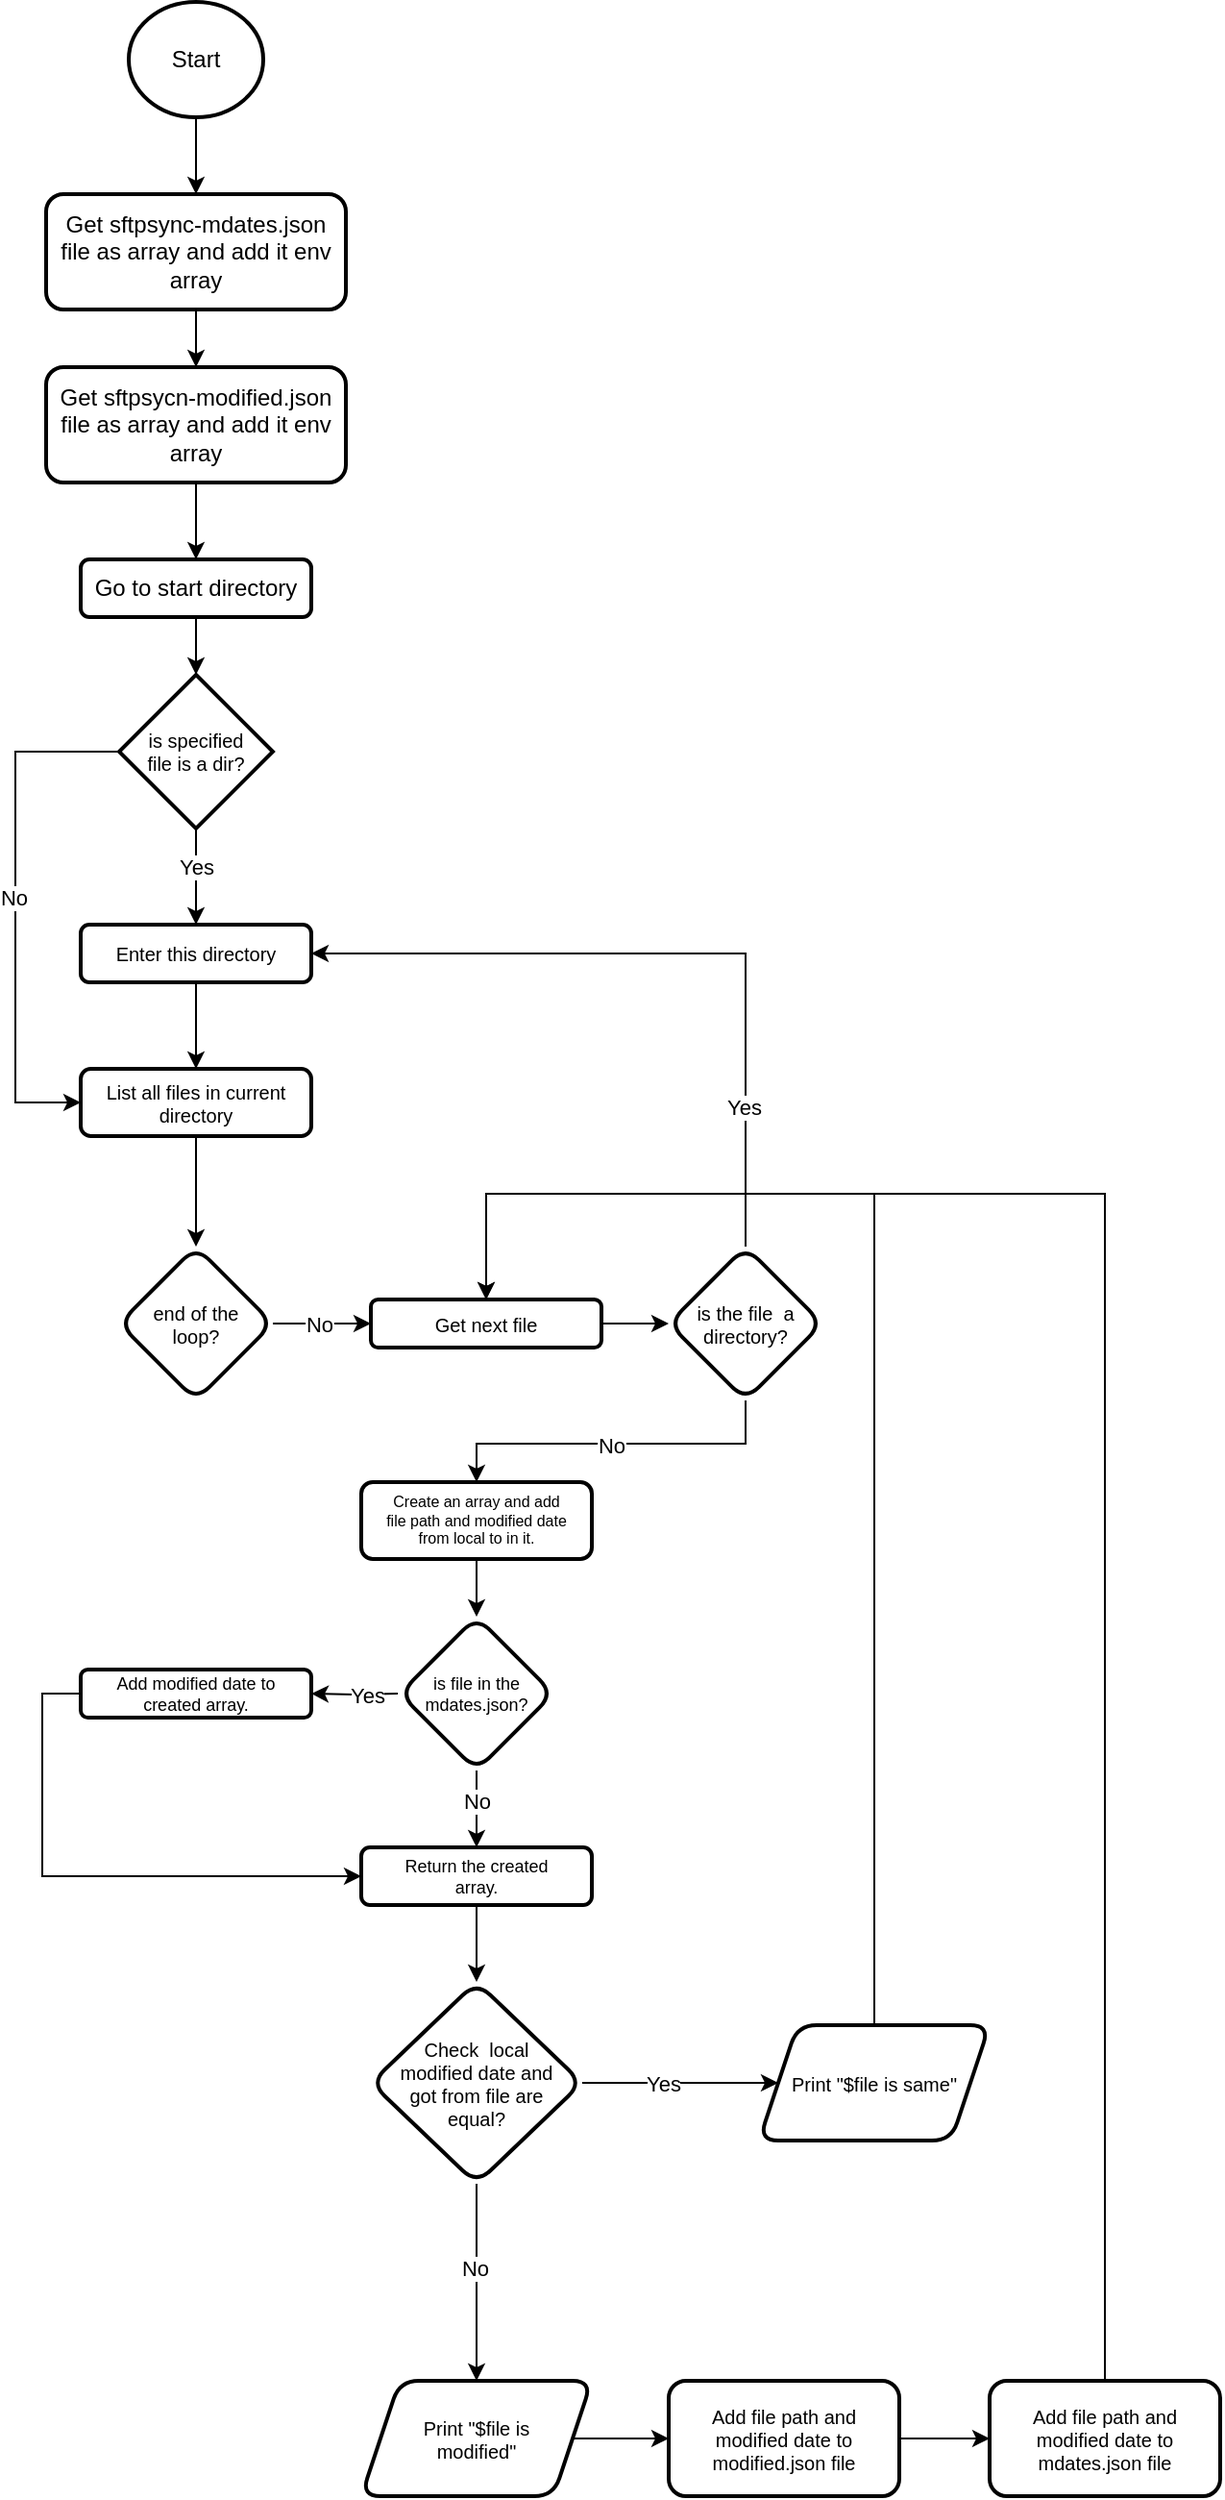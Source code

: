 <mxfile version="23.1.1" type="github">
  <diagram name="Sayfa -1" id="lxrp0j3HNtBndT4-ZyAu">
    <mxGraphModel dx="848" dy="1654" grid="1" gridSize="10" guides="1" tooltips="1" connect="1" arrows="1" fold="1" page="1" pageScale="1" pageWidth="827" pageHeight="1169" math="0" shadow="0">
      <root>
        <mxCell id="0" />
        <mxCell id="1" parent="0" />
        <mxCell id="jzBlY938i3cT21ndofOo-36" value="" style="edgeStyle=orthogonalEdgeStyle;rounded=0;orthogonalLoop=1;jettySize=auto;html=1;" edge="1" parent="1" source="jzBlY938i3cT21ndofOo-1" target="jzBlY938i3cT21ndofOo-35">
          <mxGeometry relative="1" as="geometry" />
        </mxCell>
        <mxCell id="jzBlY938i3cT21ndofOo-1" value="Start" style="strokeWidth=2;html=1;shape=mxgraph.flowchart.start_2;whiteSpace=wrap;" vertex="1" parent="1">
          <mxGeometry x="379" y="-120" width="70" height="60" as="geometry" />
        </mxCell>
        <mxCell id="jzBlY938i3cT21ndofOo-14" value="" style="edgeStyle=orthogonalEdgeStyle;rounded=0;orthogonalLoop=1;jettySize=auto;html=1;" edge="1" parent="1" source="jzBlY938i3cT21ndofOo-6" target="jzBlY938i3cT21ndofOo-13">
          <mxGeometry relative="1" as="geometry" />
        </mxCell>
        <mxCell id="jzBlY938i3cT21ndofOo-15" value="Yes" style="edgeLabel;html=1;align=center;verticalAlign=middle;resizable=0;points=[];" vertex="1" connectable="0" parent="jzBlY938i3cT21ndofOo-14">
          <mxGeometry x="-0.203" relative="1" as="geometry">
            <mxPoint as="offset" />
          </mxGeometry>
        </mxCell>
        <mxCell id="jzBlY938i3cT21ndofOo-24" value="" style="edgeStyle=orthogonalEdgeStyle;rounded=0;orthogonalLoop=1;jettySize=auto;html=1;entryX=0;entryY=0.5;entryDx=0;entryDy=0;" edge="1" parent="1" source="jzBlY938i3cT21ndofOo-6" target="jzBlY938i3cT21ndofOo-16">
          <mxGeometry relative="1" as="geometry">
            <mxPoint x="314" y="270" as="targetPoint" />
            <Array as="points">
              <mxPoint x="320" y="270" />
              <mxPoint x="320" y="453" />
            </Array>
          </mxGeometry>
        </mxCell>
        <mxCell id="jzBlY938i3cT21ndofOo-25" value="No" style="edgeLabel;html=1;align=center;verticalAlign=middle;resizable=0;points=[];" vertex="1" connectable="0" parent="jzBlY938i3cT21ndofOo-24">
          <mxGeometry x="-0.054" y="-3" relative="1" as="geometry">
            <mxPoint x="2" y="2" as="offset" />
          </mxGeometry>
        </mxCell>
        <mxCell id="jzBlY938i3cT21ndofOo-6" value="is specified file is a dir?" style="rhombus;whiteSpace=wrap;html=1;fontSize=10;strokeWidth=2;spacing=14;" vertex="1" parent="1">
          <mxGeometry x="374" y="230" width="80" height="80" as="geometry" />
        </mxCell>
        <mxCell id="jzBlY938i3cT21ndofOo-11" value="" style="edgeStyle=orthogonalEdgeStyle;rounded=0;orthogonalLoop=1;jettySize=auto;html=1;entryX=0.5;entryY=0;entryDx=0;entryDy=0;" edge="1" parent="1" source="jzBlY938i3cT21ndofOo-8" target="jzBlY938i3cT21ndofOo-6">
          <mxGeometry relative="1" as="geometry">
            <mxPoint x="414" y="230" as="targetPoint" />
          </mxGeometry>
        </mxCell>
        <mxCell id="jzBlY938i3cT21ndofOo-8" value="Go to start directory" style="rounded=1;whiteSpace=wrap;html=1;strokeWidth=2;" vertex="1" parent="1">
          <mxGeometry x="354" y="170" width="120" height="30" as="geometry" />
        </mxCell>
        <mxCell id="jzBlY938i3cT21ndofOo-17" value="" style="edgeStyle=orthogonalEdgeStyle;rounded=0;orthogonalLoop=1;jettySize=auto;html=1;" edge="1" parent="1" source="jzBlY938i3cT21ndofOo-13" target="jzBlY938i3cT21ndofOo-16">
          <mxGeometry relative="1" as="geometry" />
        </mxCell>
        <mxCell id="jzBlY938i3cT21ndofOo-13" value="Enter this directory" style="rounded=1;whiteSpace=wrap;html=1;fontSize=10;strokeWidth=2;spacing=14;" vertex="1" parent="1">
          <mxGeometry x="354" y="360" width="120" height="30" as="geometry" />
        </mxCell>
        <mxCell id="jzBlY938i3cT21ndofOo-19" value="" style="edgeStyle=orthogonalEdgeStyle;rounded=0;orthogonalLoop=1;jettySize=auto;html=1;" edge="1" parent="1" source="jzBlY938i3cT21ndofOo-16" target="jzBlY938i3cT21ndofOo-18">
          <mxGeometry relative="1" as="geometry" />
        </mxCell>
        <mxCell id="jzBlY938i3cT21ndofOo-16" value="List all files in current directory" style="rounded=1;whiteSpace=wrap;html=1;fontSize=10;strokeWidth=2;spacing=14;" vertex="1" parent="1">
          <mxGeometry x="354" y="435" width="120" height="35" as="geometry" />
        </mxCell>
        <mxCell id="jzBlY938i3cT21ndofOo-27" value="" style="edgeStyle=orthogonalEdgeStyle;rounded=0;orthogonalLoop=1;jettySize=auto;html=1;entryX=0;entryY=0.5;entryDx=0;entryDy=0;" edge="1" parent="1" source="jzBlY938i3cT21ndofOo-18" target="jzBlY938i3cT21ndofOo-52">
          <mxGeometry relative="1" as="geometry">
            <mxPoint x="514" y="567.5" as="targetPoint" />
          </mxGeometry>
        </mxCell>
        <mxCell id="jzBlY938i3cT21ndofOo-28" value="No" style="edgeLabel;html=1;align=center;verticalAlign=middle;resizable=0;points=[];" vertex="1" connectable="0" parent="jzBlY938i3cT21ndofOo-27">
          <mxGeometry x="0.063" y="1" relative="1" as="geometry">
            <mxPoint x="-3" y="1" as="offset" />
          </mxGeometry>
        </mxCell>
        <mxCell id="jzBlY938i3cT21ndofOo-18" value="end of the loop?" style="rhombus;whiteSpace=wrap;html=1;fontSize=10;rounded=1;strokeWidth=2;spacing=14;" vertex="1" parent="1">
          <mxGeometry x="374" y="527.5" width="80" height="80" as="geometry" />
        </mxCell>
        <mxCell id="jzBlY938i3cT21ndofOo-30" style="edgeStyle=orthogonalEdgeStyle;rounded=0;orthogonalLoop=1;jettySize=auto;html=1;exitX=0.5;exitY=0;exitDx=0;exitDy=0;entryX=1;entryY=0.5;entryDx=0;entryDy=0;" edge="1" parent="1" source="jzBlY938i3cT21ndofOo-29" target="jzBlY938i3cT21ndofOo-13">
          <mxGeometry relative="1" as="geometry">
            <Array as="points">
              <mxPoint x="700" y="375" />
            </Array>
          </mxGeometry>
        </mxCell>
        <mxCell id="jzBlY938i3cT21ndofOo-31" value="Yes" style="edgeLabel;html=1;align=center;verticalAlign=middle;resizable=0;points=[];" vertex="1" connectable="0" parent="jzBlY938i3cT21ndofOo-30">
          <mxGeometry x="-0.617" relative="1" as="geometry">
            <mxPoint x="-1" as="offset" />
          </mxGeometry>
        </mxCell>
        <mxCell id="jzBlY938i3cT21ndofOo-33" value="" style="edgeStyle=orthogonalEdgeStyle;rounded=0;orthogonalLoop=1;jettySize=auto;html=1;entryX=0.5;entryY=0;entryDx=0;entryDy=0;exitX=0.5;exitY=1;exitDx=0;exitDy=0;" edge="1" parent="1" source="jzBlY938i3cT21ndofOo-29" target="jzBlY938i3cT21ndofOo-44">
          <mxGeometry relative="1" as="geometry">
            <mxPoint x="560" y="697.5" as="targetPoint" />
            <Array as="points">
              <mxPoint x="700" y="630" />
              <mxPoint x="560" y="630" />
            </Array>
          </mxGeometry>
        </mxCell>
        <mxCell id="jzBlY938i3cT21ndofOo-34" value="No" style="edgeLabel;html=1;align=center;verticalAlign=middle;resizable=0;points=[];" vertex="1" connectable="0" parent="jzBlY938i3cT21ndofOo-33">
          <mxGeometry x="-0.361" relative="1" as="geometry">
            <mxPoint x="-34" y="1" as="offset" />
          </mxGeometry>
        </mxCell>
        <mxCell id="jzBlY938i3cT21ndofOo-29" value="is the file&amp;nbsp; a directory?" style="rhombus;whiteSpace=wrap;html=1;fontSize=10;rounded=1;strokeWidth=2;spacing=14;" vertex="1" parent="1">
          <mxGeometry x="660" y="527.5" width="80" height="80" as="geometry" />
        </mxCell>
        <mxCell id="jzBlY938i3cT21ndofOo-38" style="edgeStyle=orthogonalEdgeStyle;rounded=0;orthogonalLoop=1;jettySize=auto;html=1;exitX=0.5;exitY=1;exitDx=0;exitDy=0;entryX=0.5;entryY=0;entryDx=0;entryDy=0;" edge="1" parent="1" source="jzBlY938i3cT21ndofOo-35" target="jzBlY938i3cT21ndofOo-37">
          <mxGeometry relative="1" as="geometry">
            <mxPoint x="414" y="50" as="targetPoint" />
          </mxGeometry>
        </mxCell>
        <mxCell id="jzBlY938i3cT21ndofOo-35" value="Get sftpsync-mdates.json file as array and add it env array" style="rounded=1;whiteSpace=wrap;html=1;strokeWidth=2;" vertex="1" parent="1">
          <mxGeometry x="336" y="-20" width="156" height="60" as="geometry" />
        </mxCell>
        <mxCell id="jzBlY938i3cT21ndofOo-39" style="edgeStyle=orthogonalEdgeStyle;rounded=0;orthogonalLoop=1;jettySize=auto;html=1;exitX=0.5;exitY=1;exitDx=0;exitDy=0;entryX=0.5;entryY=0;entryDx=0;entryDy=0;" edge="1" parent="1" source="jzBlY938i3cT21ndofOo-37" target="jzBlY938i3cT21ndofOo-8">
          <mxGeometry relative="1" as="geometry" />
        </mxCell>
        <mxCell id="jzBlY938i3cT21ndofOo-37" value="Get sftpsycn-modified.json file as array and add it env array" style="rounded=1;whiteSpace=wrap;html=1;strokeWidth=2;" vertex="1" parent="1">
          <mxGeometry x="336" y="70" width="156" height="60" as="geometry" />
        </mxCell>
        <mxCell id="jzBlY938i3cT21ndofOo-42" value="" style="edgeStyle=orthogonalEdgeStyle;rounded=0;orthogonalLoop=1;jettySize=auto;html=1;entryX=1;entryY=0.5;entryDx=0;entryDy=0;" edge="1" parent="1" target="jzBlY938i3cT21ndofOo-41">
          <mxGeometry relative="1" as="geometry">
            <mxPoint x="519" y="760" as="sourcePoint" />
            <mxPoint x="459" y="760" as="targetPoint" />
          </mxGeometry>
        </mxCell>
        <mxCell id="jzBlY938i3cT21ndofOo-43" value="Yes" style="edgeLabel;html=1;align=center;verticalAlign=middle;resizable=0;points=[];" vertex="1" connectable="0" parent="jzBlY938i3cT21ndofOo-42">
          <mxGeometry x="-0.307" y="1" relative="1" as="geometry">
            <mxPoint y="-1" as="offset" />
          </mxGeometry>
        </mxCell>
        <mxCell id="jzBlY938i3cT21ndofOo-47" value="" style="edgeStyle=orthogonalEdgeStyle;rounded=0;orthogonalLoop=1;jettySize=auto;html=1;" edge="1" parent="1" source="jzBlY938i3cT21ndofOo-40" target="jzBlY938i3cT21ndofOo-46">
          <mxGeometry relative="1" as="geometry" />
        </mxCell>
        <mxCell id="jzBlY938i3cT21ndofOo-49" value="No" style="edgeLabel;html=1;align=center;verticalAlign=middle;resizable=0;points=[];" vertex="1" connectable="0" parent="jzBlY938i3cT21ndofOo-47">
          <mxGeometry x="-0.191" relative="1" as="geometry">
            <mxPoint as="offset" />
          </mxGeometry>
        </mxCell>
        <mxCell id="jzBlY938i3cT21ndofOo-40" value="is file in the mdates.json?" style="rhombus;whiteSpace=wrap;html=1;fontSize=9;rounded=1;strokeWidth=2;spacing=14;" vertex="1" parent="1">
          <mxGeometry x="520" y="720" width="80" height="80" as="geometry" />
        </mxCell>
        <mxCell id="jzBlY938i3cT21ndofOo-48" style="edgeStyle=orthogonalEdgeStyle;rounded=0;orthogonalLoop=1;jettySize=auto;html=1;exitX=0;exitY=0.5;exitDx=0;exitDy=0;entryX=0;entryY=0.5;entryDx=0;entryDy=0;" edge="1" parent="1" source="jzBlY938i3cT21ndofOo-41" target="jzBlY938i3cT21ndofOo-46">
          <mxGeometry relative="1" as="geometry" />
        </mxCell>
        <mxCell id="jzBlY938i3cT21ndofOo-41" value="Add modified date to created array." style="rounded=1;whiteSpace=wrap;html=1;fontSize=9;strokeWidth=2;spacing=14;" vertex="1" parent="1">
          <mxGeometry x="354" y="747.5" width="120" height="25" as="geometry" />
        </mxCell>
        <mxCell id="jzBlY938i3cT21ndofOo-45" style="edgeStyle=orthogonalEdgeStyle;rounded=0;orthogonalLoop=1;jettySize=auto;html=1;exitX=0.5;exitY=1;exitDx=0;exitDy=0;entryX=0.5;entryY=0;entryDx=0;entryDy=0;" edge="1" parent="1" source="jzBlY938i3cT21ndofOo-44" target="jzBlY938i3cT21ndofOo-40">
          <mxGeometry relative="1" as="geometry" />
        </mxCell>
        <mxCell id="jzBlY938i3cT21ndofOo-44" value="Create an array and add file path and modified date from local to in it." style="rounded=1;whiteSpace=wrap;html=1;fontSize=8;strokeWidth=2;spacing=14;" vertex="1" parent="1">
          <mxGeometry x="500" y="650" width="120" height="40" as="geometry" />
        </mxCell>
        <mxCell id="jzBlY938i3cT21ndofOo-51" value="" style="edgeStyle=orthogonalEdgeStyle;rounded=0;orthogonalLoop=1;jettySize=auto;html=1;" edge="1" parent="1" source="jzBlY938i3cT21ndofOo-46" target="jzBlY938i3cT21ndofOo-50">
          <mxGeometry relative="1" as="geometry" />
        </mxCell>
        <mxCell id="jzBlY938i3cT21ndofOo-46" value="Return the created array." style="rounded=1;whiteSpace=wrap;html=1;fontSize=9;strokeWidth=2;spacing=14;" vertex="1" parent="1">
          <mxGeometry x="500" y="840" width="120" height="30" as="geometry" />
        </mxCell>
        <mxCell id="jzBlY938i3cT21ndofOo-58" value="" style="edgeStyle=orthogonalEdgeStyle;rounded=0;orthogonalLoop=1;jettySize=auto;html=1;" edge="1" parent="1" source="jzBlY938i3cT21ndofOo-50" target="jzBlY938i3cT21ndofOo-57">
          <mxGeometry relative="1" as="geometry" />
        </mxCell>
        <mxCell id="jzBlY938i3cT21ndofOo-59" value="Yes" style="edgeLabel;html=1;align=center;verticalAlign=middle;resizable=0;points=[];" vertex="1" connectable="0" parent="jzBlY938i3cT21ndofOo-58">
          <mxGeometry x="-0.072" y="-2" relative="1" as="geometry">
            <mxPoint x="-6" y="-2" as="offset" />
          </mxGeometry>
        </mxCell>
        <mxCell id="jzBlY938i3cT21ndofOo-62" value="" style="edgeStyle=orthogonalEdgeStyle;rounded=0;orthogonalLoop=1;jettySize=auto;html=1;" edge="1" parent="1" source="jzBlY938i3cT21ndofOo-50" target="jzBlY938i3cT21ndofOo-61">
          <mxGeometry relative="1" as="geometry" />
        </mxCell>
        <mxCell id="jzBlY938i3cT21ndofOo-63" value="No" style="edgeLabel;html=1;align=center;verticalAlign=middle;resizable=0;points=[];" vertex="1" connectable="0" parent="jzBlY938i3cT21ndofOo-62">
          <mxGeometry x="-0.156" y="-1" relative="1" as="geometry">
            <mxPoint as="offset" />
          </mxGeometry>
        </mxCell>
        <mxCell id="jzBlY938i3cT21ndofOo-50" value="Check&amp;nbsp; local modified date and got from file are equal?" style="rhombus;whiteSpace=wrap;html=1;fontSize=10;rounded=1;strokeWidth=2;spacing=16;" vertex="1" parent="1">
          <mxGeometry x="505" y="910" width="110" height="105" as="geometry" />
        </mxCell>
        <mxCell id="jzBlY938i3cT21ndofOo-53" style="edgeStyle=orthogonalEdgeStyle;rounded=0;orthogonalLoop=1;jettySize=auto;html=1;exitX=1;exitY=0.5;exitDx=0;exitDy=0;entryX=0;entryY=0.5;entryDx=0;entryDy=0;" edge="1" parent="1" source="jzBlY938i3cT21ndofOo-52" target="jzBlY938i3cT21ndofOo-29">
          <mxGeometry relative="1" as="geometry" />
        </mxCell>
        <mxCell id="jzBlY938i3cT21ndofOo-52" value="Get next file" style="rounded=1;whiteSpace=wrap;html=1;fontSize=10;strokeWidth=2;spacing=14;" vertex="1" parent="1">
          <mxGeometry x="505" y="555" width="120" height="25" as="geometry" />
        </mxCell>
        <mxCell id="jzBlY938i3cT21ndofOo-60" style="edgeStyle=orthogonalEdgeStyle;rounded=0;orthogonalLoop=1;jettySize=auto;html=1;exitX=0.5;exitY=0;exitDx=0;exitDy=0;entryX=0.5;entryY=0;entryDx=0;entryDy=0;" edge="1" parent="1" source="jzBlY938i3cT21ndofOo-57" target="jzBlY938i3cT21ndofOo-52">
          <mxGeometry relative="1" as="geometry">
            <Array as="points">
              <mxPoint x="767" y="500" />
              <mxPoint x="565" y="500" />
            </Array>
          </mxGeometry>
        </mxCell>
        <mxCell id="jzBlY938i3cT21ndofOo-57" value="Print &quot;$file is same&quot;" style="shape=parallelogram;perimeter=parallelogramPerimeter;whiteSpace=wrap;html=1;fixedSize=1;fontSize=10;rounded=1;strokeWidth=2;spacing=16;" vertex="1" parent="1">
          <mxGeometry x="707" y="932.5" width="120" height="60" as="geometry" />
        </mxCell>
        <mxCell id="jzBlY938i3cT21ndofOo-65" value="" style="edgeStyle=orthogonalEdgeStyle;rounded=0;orthogonalLoop=1;jettySize=auto;html=1;" edge="1" parent="1" source="jzBlY938i3cT21ndofOo-61" target="jzBlY938i3cT21ndofOo-64">
          <mxGeometry relative="1" as="geometry" />
        </mxCell>
        <mxCell id="jzBlY938i3cT21ndofOo-61" value="Print &quot;$file is modified&quot;" style="shape=parallelogram;perimeter=parallelogramPerimeter;whiteSpace=wrap;html=1;fixedSize=1;fontSize=10;rounded=1;strokeWidth=2;spacing=16;" vertex="1" parent="1">
          <mxGeometry x="500" y="1117.5" width="120" height="60" as="geometry" />
        </mxCell>
        <mxCell id="jzBlY938i3cT21ndofOo-67" style="edgeStyle=orthogonalEdgeStyle;rounded=0;orthogonalLoop=1;jettySize=auto;html=1;exitX=1;exitY=0.5;exitDx=0;exitDy=0;entryX=0;entryY=0.5;entryDx=0;entryDy=0;" edge="1" parent="1" source="jzBlY938i3cT21ndofOo-64" target="jzBlY938i3cT21ndofOo-66">
          <mxGeometry relative="1" as="geometry" />
        </mxCell>
        <mxCell id="jzBlY938i3cT21ndofOo-64" value="Add file path and modified date to modified.json file" style="rounded=1;whiteSpace=wrap;html=1;fontSize=10;strokeWidth=2;spacing=16;" vertex="1" parent="1">
          <mxGeometry x="660" y="1117.5" width="120" height="60" as="geometry" />
        </mxCell>
        <mxCell id="jzBlY938i3cT21ndofOo-68" style="edgeStyle=orthogonalEdgeStyle;rounded=0;orthogonalLoop=1;jettySize=auto;html=1;entryX=0.5;entryY=0;entryDx=0;entryDy=0;" edge="1" parent="1" source="jzBlY938i3cT21ndofOo-66" target="jzBlY938i3cT21ndofOo-52">
          <mxGeometry relative="1" as="geometry">
            <Array as="points">
              <mxPoint x="887" y="500" />
              <mxPoint x="565" y="500" />
            </Array>
          </mxGeometry>
        </mxCell>
        <mxCell id="jzBlY938i3cT21ndofOo-66" value="Add file path and modified date to mdates.json file" style="rounded=1;whiteSpace=wrap;html=1;fontSize=10;strokeWidth=2;spacing=16;" vertex="1" parent="1">
          <mxGeometry x="827" y="1117.5" width="120" height="60" as="geometry" />
        </mxCell>
      </root>
    </mxGraphModel>
  </diagram>
</mxfile>
